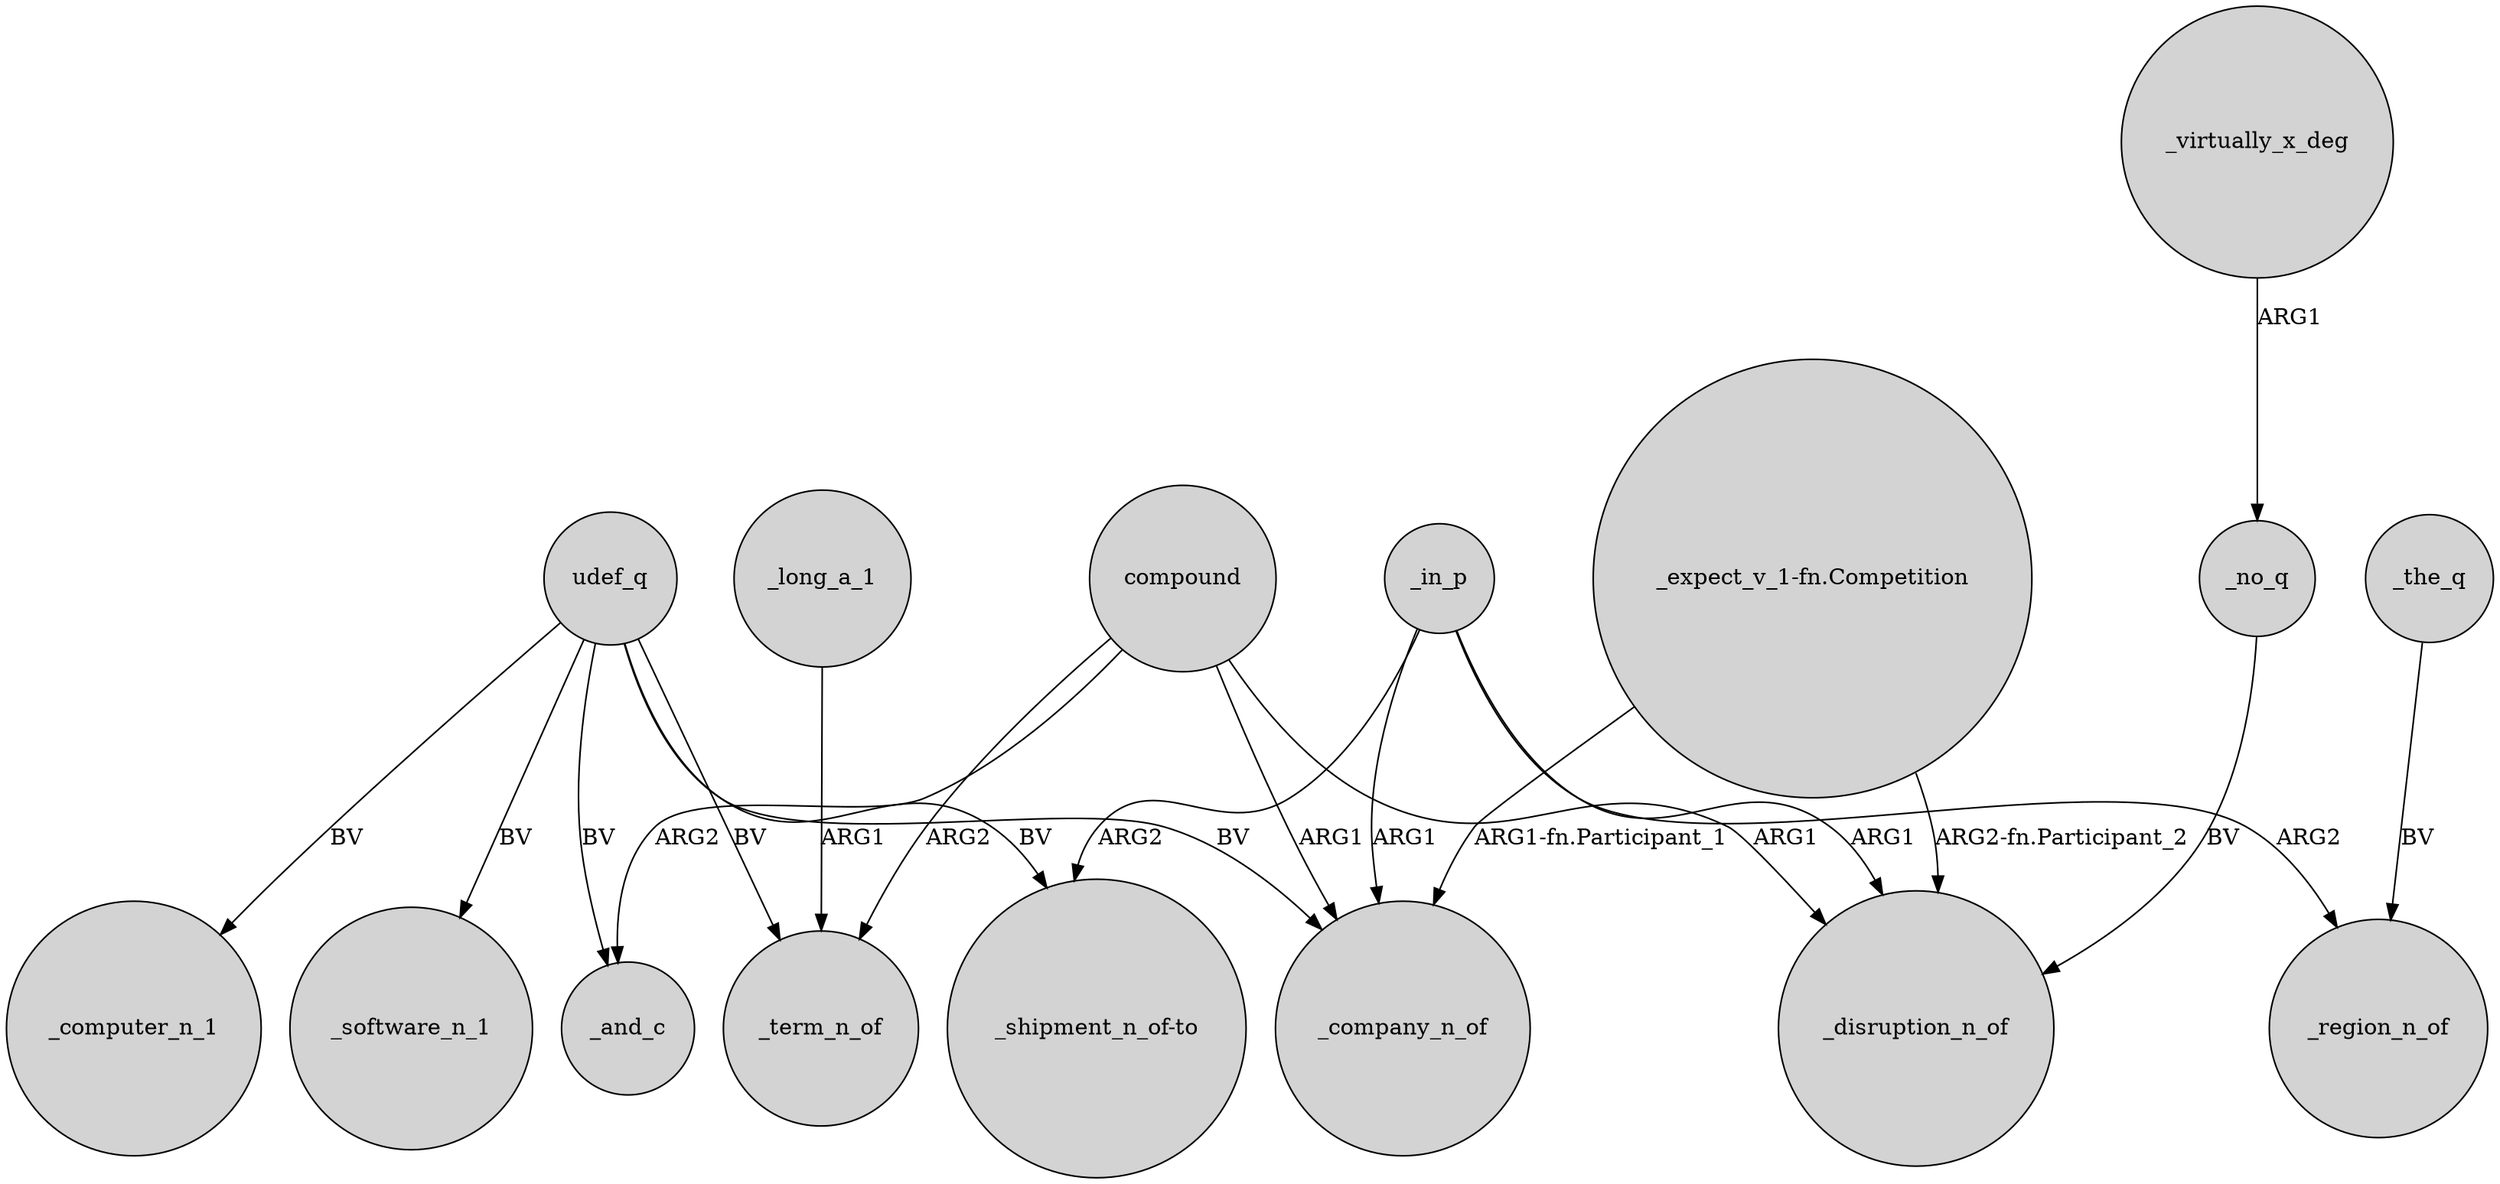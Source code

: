 digraph {
	node [shape=circle style=filled]
	udef_q -> _term_n_of [label=BV]
	_the_q -> _region_n_of [label=BV]
	_in_p -> _disruption_n_of [label=ARG1]
	compound -> _term_n_of [label=ARG2]
	_in_p -> _company_n_of [label=ARG1]
	_long_a_1 -> _term_n_of [label=ARG1]
	_no_q -> _disruption_n_of [label=BV]
	compound -> _company_n_of [label=ARG1]
	udef_q -> _and_c [label=BV]
	compound -> _disruption_n_of [label=ARG1]
	compound -> _and_c [label=ARG2]
	_virtually_x_deg -> _no_q [label=ARG1]
	udef_q -> _company_n_of [label=BV]
	udef_q -> _computer_n_1 [label=BV]
	"_expect_v_1-fn.Competition" -> _disruption_n_of [label="ARG2-fn.Participant_2"]
	_in_p -> "_shipment_n_of-to" [label=ARG2]
	udef_q -> _software_n_1 [label=BV]
	_in_p -> _region_n_of [label=ARG2]
	"_expect_v_1-fn.Competition" -> _company_n_of [label="ARG1-fn.Participant_1"]
	udef_q -> "_shipment_n_of-to" [label=BV]
}

